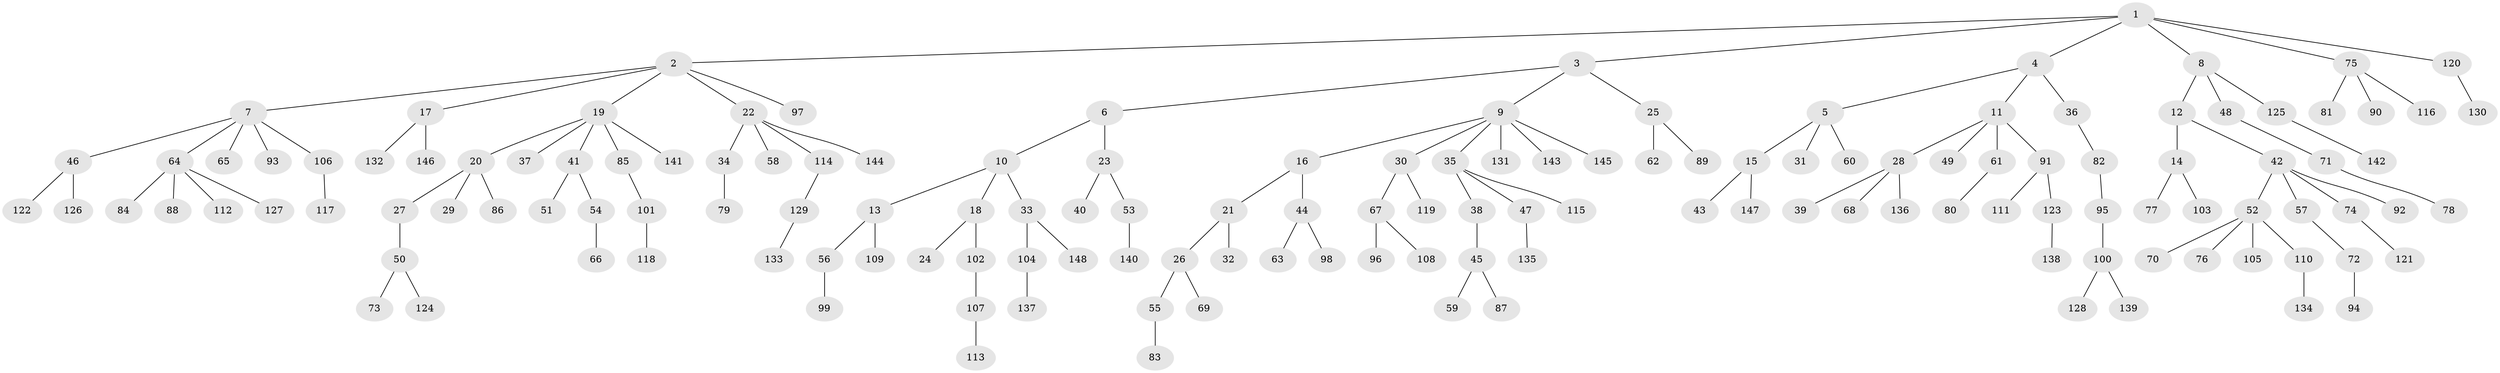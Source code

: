 // Generated by graph-tools (version 1.1) at 2025/26/03/09/25 03:26:25]
// undirected, 148 vertices, 147 edges
graph export_dot {
graph [start="1"]
  node [color=gray90,style=filled];
  1;
  2;
  3;
  4;
  5;
  6;
  7;
  8;
  9;
  10;
  11;
  12;
  13;
  14;
  15;
  16;
  17;
  18;
  19;
  20;
  21;
  22;
  23;
  24;
  25;
  26;
  27;
  28;
  29;
  30;
  31;
  32;
  33;
  34;
  35;
  36;
  37;
  38;
  39;
  40;
  41;
  42;
  43;
  44;
  45;
  46;
  47;
  48;
  49;
  50;
  51;
  52;
  53;
  54;
  55;
  56;
  57;
  58;
  59;
  60;
  61;
  62;
  63;
  64;
  65;
  66;
  67;
  68;
  69;
  70;
  71;
  72;
  73;
  74;
  75;
  76;
  77;
  78;
  79;
  80;
  81;
  82;
  83;
  84;
  85;
  86;
  87;
  88;
  89;
  90;
  91;
  92;
  93;
  94;
  95;
  96;
  97;
  98;
  99;
  100;
  101;
  102;
  103;
  104;
  105;
  106;
  107;
  108;
  109;
  110;
  111;
  112;
  113;
  114;
  115;
  116;
  117;
  118;
  119;
  120;
  121;
  122;
  123;
  124;
  125;
  126;
  127;
  128;
  129;
  130;
  131;
  132;
  133;
  134;
  135;
  136;
  137;
  138;
  139;
  140;
  141;
  142;
  143;
  144;
  145;
  146;
  147;
  148;
  1 -- 2;
  1 -- 3;
  1 -- 4;
  1 -- 8;
  1 -- 75;
  1 -- 120;
  2 -- 7;
  2 -- 17;
  2 -- 19;
  2 -- 22;
  2 -- 97;
  3 -- 6;
  3 -- 9;
  3 -- 25;
  4 -- 5;
  4 -- 11;
  4 -- 36;
  5 -- 15;
  5 -- 31;
  5 -- 60;
  6 -- 10;
  6 -- 23;
  7 -- 46;
  7 -- 64;
  7 -- 65;
  7 -- 93;
  7 -- 106;
  8 -- 12;
  8 -- 48;
  8 -- 125;
  9 -- 16;
  9 -- 30;
  9 -- 35;
  9 -- 131;
  9 -- 143;
  9 -- 145;
  10 -- 13;
  10 -- 18;
  10 -- 33;
  11 -- 28;
  11 -- 49;
  11 -- 61;
  11 -- 91;
  12 -- 14;
  12 -- 42;
  13 -- 56;
  13 -- 109;
  14 -- 77;
  14 -- 103;
  15 -- 43;
  15 -- 147;
  16 -- 21;
  16 -- 44;
  17 -- 132;
  17 -- 146;
  18 -- 24;
  18 -- 102;
  19 -- 20;
  19 -- 37;
  19 -- 41;
  19 -- 85;
  19 -- 141;
  20 -- 27;
  20 -- 29;
  20 -- 86;
  21 -- 26;
  21 -- 32;
  22 -- 34;
  22 -- 58;
  22 -- 114;
  22 -- 144;
  23 -- 40;
  23 -- 53;
  25 -- 62;
  25 -- 89;
  26 -- 55;
  26 -- 69;
  27 -- 50;
  28 -- 39;
  28 -- 68;
  28 -- 136;
  30 -- 67;
  30 -- 119;
  33 -- 104;
  33 -- 148;
  34 -- 79;
  35 -- 38;
  35 -- 47;
  35 -- 115;
  36 -- 82;
  38 -- 45;
  41 -- 51;
  41 -- 54;
  42 -- 52;
  42 -- 57;
  42 -- 74;
  42 -- 92;
  44 -- 63;
  44 -- 98;
  45 -- 59;
  45 -- 87;
  46 -- 122;
  46 -- 126;
  47 -- 135;
  48 -- 71;
  50 -- 73;
  50 -- 124;
  52 -- 70;
  52 -- 76;
  52 -- 105;
  52 -- 110;
  53 -- 140;
  54 -- 66;
  55 -- 83;
  56 -- 99;
  57 -- 72;
  61 -- 80;
  64 -- 84;
  64 -- 88;
  64 -- 112;
  64 -- 127;
  67 -- 96;
  67 -- 108;
  71 -- 78;
  72 -- 94;
  74 -- 121;
  75 -- 81;
  75 -- 90;
  75 -- 116;
  82 -- 95;
  85 -- 101;
  91 -- 111;
  91 -- 123;
  95 -- 100;
  100 -- 128;
  100 -- 139;
  101 -- 118;
  102 -- 107;
  104 -- 137;
  106 -- 117;
  107 -- 113;
  110 -- 134;
  114 -- 129;
  120 -- 130;
  123 -- 138;
  125 -- 142;
  129 -- 133;
}
